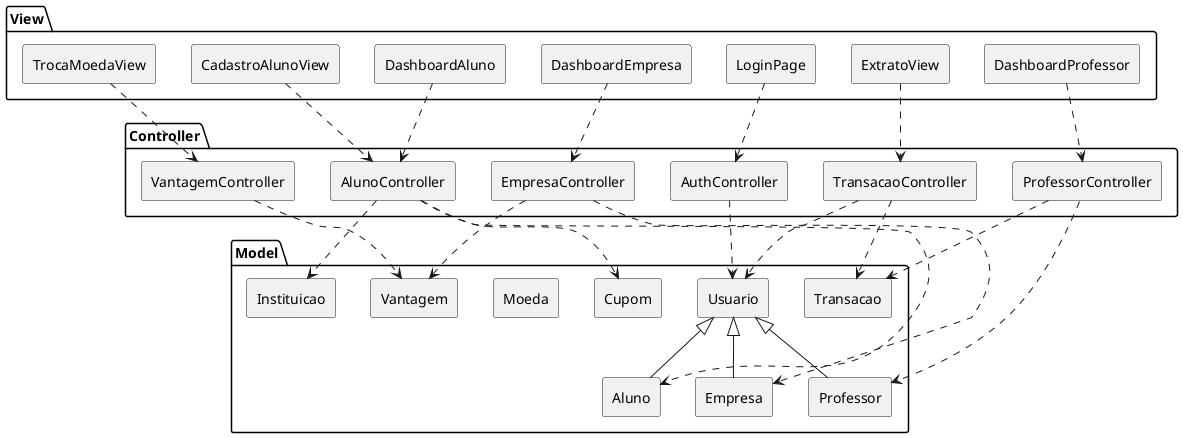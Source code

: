 @startuml
skinparam componentStyle rectangle

package "View" {
  [LoginPage]
  [DashboardAluno]
  [DashboardProfessor]
  [DashboardEmpresa]
  [ExtratoView]
  [TrocaMoedaView]
  [CadastroAlunoView]
}

package "Controller" {
  [AuthController]
  [AlunoController]
  [ProfessorController]
  [EmpresaController]
  [VantagemController]
  [TransacaoController]
}

package "Model" {
  [Usuario]
  [Aluno]
  [Professor]
  [Empresa]
  [Instituicao]
  [Vantagem]
  [Moeda]
  [Transacao]
  [Cupom]
}

' Conexões View -> Controller
[LoginPage] ..> [AuthController]
[DashboardAluno] ..> [AlunoController]
[DashboardProfessor] ..> [ProfessorController]
[DashboardEmpresa] ..> [EmpresaController]
[ExtratoView] ..> [TransacaoController]
[TrocaMoedaView] ..> [VantagemController]
[CadastroAlunoView] ..> [AlunoController]

' Conexões Controller -> Model
[AuthController] ..> [Usuario]
[AlunoController] ..> [Aluno]
[AlunoController] ..> [Instituicao]
[AlunoController] ..> [Cupom]
[ProfessorController] ..> [Professor]
[ProfessorController] ..> [Transacao]
[EmpresaController] ..> [Empresa]
[EmpresaController] ..> [Vantagem]
[VantagemController] ..> [Vantagem]
[TransacaoController] ..> [Transacao]
[TransacaoController] ..> [Usuario]

' Herança
[Usuario] <|-- [Aluno]
[Usuario] <|-- [Professor]
[Usuario] <|-- [Empresa]

@enduml
